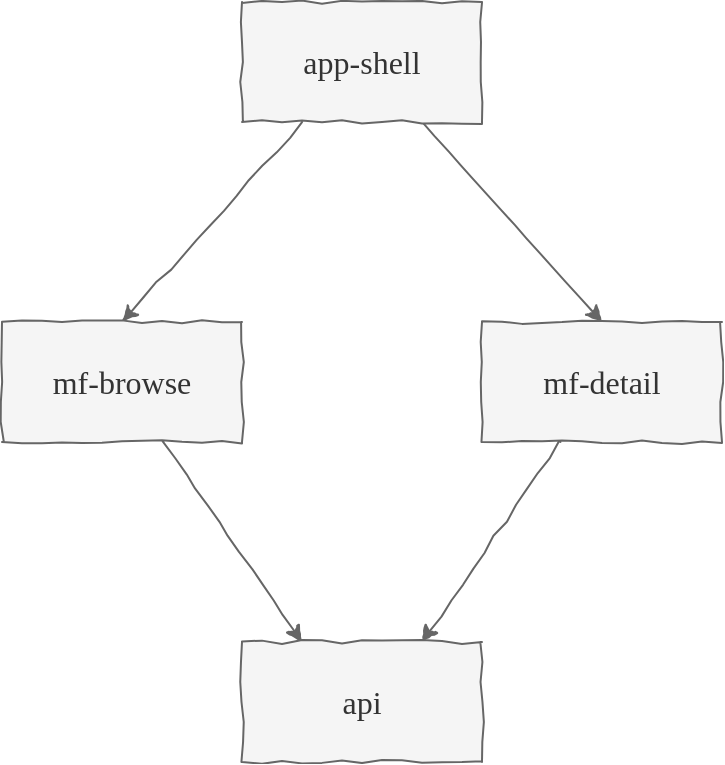 <mxfile version="13.0.3" type="device"><diagram id="FnbdYODZaPS81hi097Ds" name="Page-1"><mxGraphModel dx="1106" dy="1003" grid="1" gridSize="10" guides="1" tooltips="1" connect="1" arrows="1" fold="1" page="1" pageScale="1" pageWidth="827" pageHeight="1169" math="0" shadow="0"><root><mxCell id="0"/><mxCell id="1" parent="0"/><mxCell id="Vh0Cgwrc3F8S9p2qh7sW-5" style="rounded=0;orthogonalLoop=1;jettySize=auto;html=1;entryX=0.5;entryY=0;entryDx=0;entryDy=0;fontFamily=Comic Sans MS;fontSize=16;exitX=0.25;exitY=1;exitDx=0;exitDy=0;comic=1;fillColor=#f5f5f5;strokeColor=#666666;" parent="1" source="Vh0Cgwrc3F8S9p2qh7sW-1" target="Vh0Cgwrc3F8S9p2qh7sW-2" edge="1"><mxGeometry relative="1" as="geometry"><mxPoint x="360" y="210" as="sourcePoint"/></mxGeometry></mxCell><mxCell id="Vh0Cgwrc3F8S9p2qh7sW-6" style="rounded=0;orthogonalLoop=1;jettySize=auto;html=1;fontFamily=Comic Sans MS;fontSize=16;entryX=0.5;entryY=0;entryDx=0;entryDy=0;exitX=0.75;exitY=1;exitDx=0;exitDy=0;comic=1;fillColor=#f5f5f5;strokeColor=#666666;" parent="1" source="Vh0Cgwrc3F8S9p2qh7sW-1" target="Vh0Cgwrc3F8S9p2qh7sW-3" edge="1"><mxGeometry relative="1" as="geometry"><mxPoint x="540" y="310" as="targetPoint"/></mxGeometry></mxCell><mxCell id="Vh0Cgwrc3F8S9p2qh7sW-1" value="app-shell" style="rounded=0;whiteSpace=wrap;html=1;fontSize=16;fontFamily=Comic Sans MS;comic=1;fillColor=#f5f5f5;strokeColor=#666666;fontColor=#333333;" parent="1" vertex="1"><mxGeometry x="320" y="120" width="120" height="60" as="geometry"/></mxCell><mxCell id="Vh0Cgwrc3F8S9p2qh7sW-7" style="rounded=0;orthogonalLoop=1;jettySize=auto;html=1;entryX=0.25;entryY=0;entryDx=0;entryDy=0;fontFamily=Comic Sans MS;fontSize=16;comic=1;fillColor=#f5f5f5;strokeColor=#666666;" parent="1" source="Vh0Cgwrc3F8S9p2qh7sW-2" target="Vh0Cgwrc3F8S9p2qh7sW-4" edge="1"><mxGeometry relative="1" as="geometry"/></mxCell><mxCell id="Vh0Cgwrc3F8S9p2qh7sW-2" value="mf-browse" style="rounded=0;whiteSpace=wrap;html=1;fontSize=16;fontFamily=Comic Sans MS;comic=1;fillColor=#f5f5f5;strokeColor=#666666;fontColor=#333333;" parent="1" vertex="1"><mxGeometry x="200" y="280" width="120" height="60" as="geometry"/></mxCell><mxCell id="Vh0Cgwrc3F8S9p2qh7sW-8" style="rounded=0;orthogonalLoop=1;jettySize=auto;html=1;fontFamily=Comic Sans MS;fontSize=16;entryX=0.75;entryY=0;entryDx=0;entryDy=0;comic=1;fillColor=#f5f5f5;strokeColor=#666666;" parent="1" source="Vh0Cgwrc3F8S9p2qh7sW-3" target="Vh0Cgwrc3F8S9p2qh7sW-4" edge="1"><mxGeometry relative="1" as="geometry"><mxPoint x="380" y="520" as="targetPoint"/></mxGeometry></mxCell><mxCell id="Vh0Cgwrc3F8S9p2qh7sW-3" value="mf-detail" style="rounded=0;whiteSpace=wrap;html=1;fontSize=16;fontFamily=Comic Sans MS;comic=1;fillColor=#f5f5f5;strokeColor=#666666;fontColor=#333333;" parent="1" vertex="1"><mxGeometry x="440" y="280" width="120" height="60" as="geometry"/></mxCell><mxCell id="Vh0Cgwrc3F8S9p2qh7sW-4" value="api" style="rounded=0;whiteSpace=wrap;html=1;fontSize=16;fontFamily=Comic Sans MS;comic=1;fillColor=#f5f5f5;strokeColor=#666666;fontColor=#333333;" parent="1" vertex="1"><mxGeometry x="320" y="440" width="120" height="60" as="geometry"/></mxCell></root></mxGraphModel></diagram></mxfile>